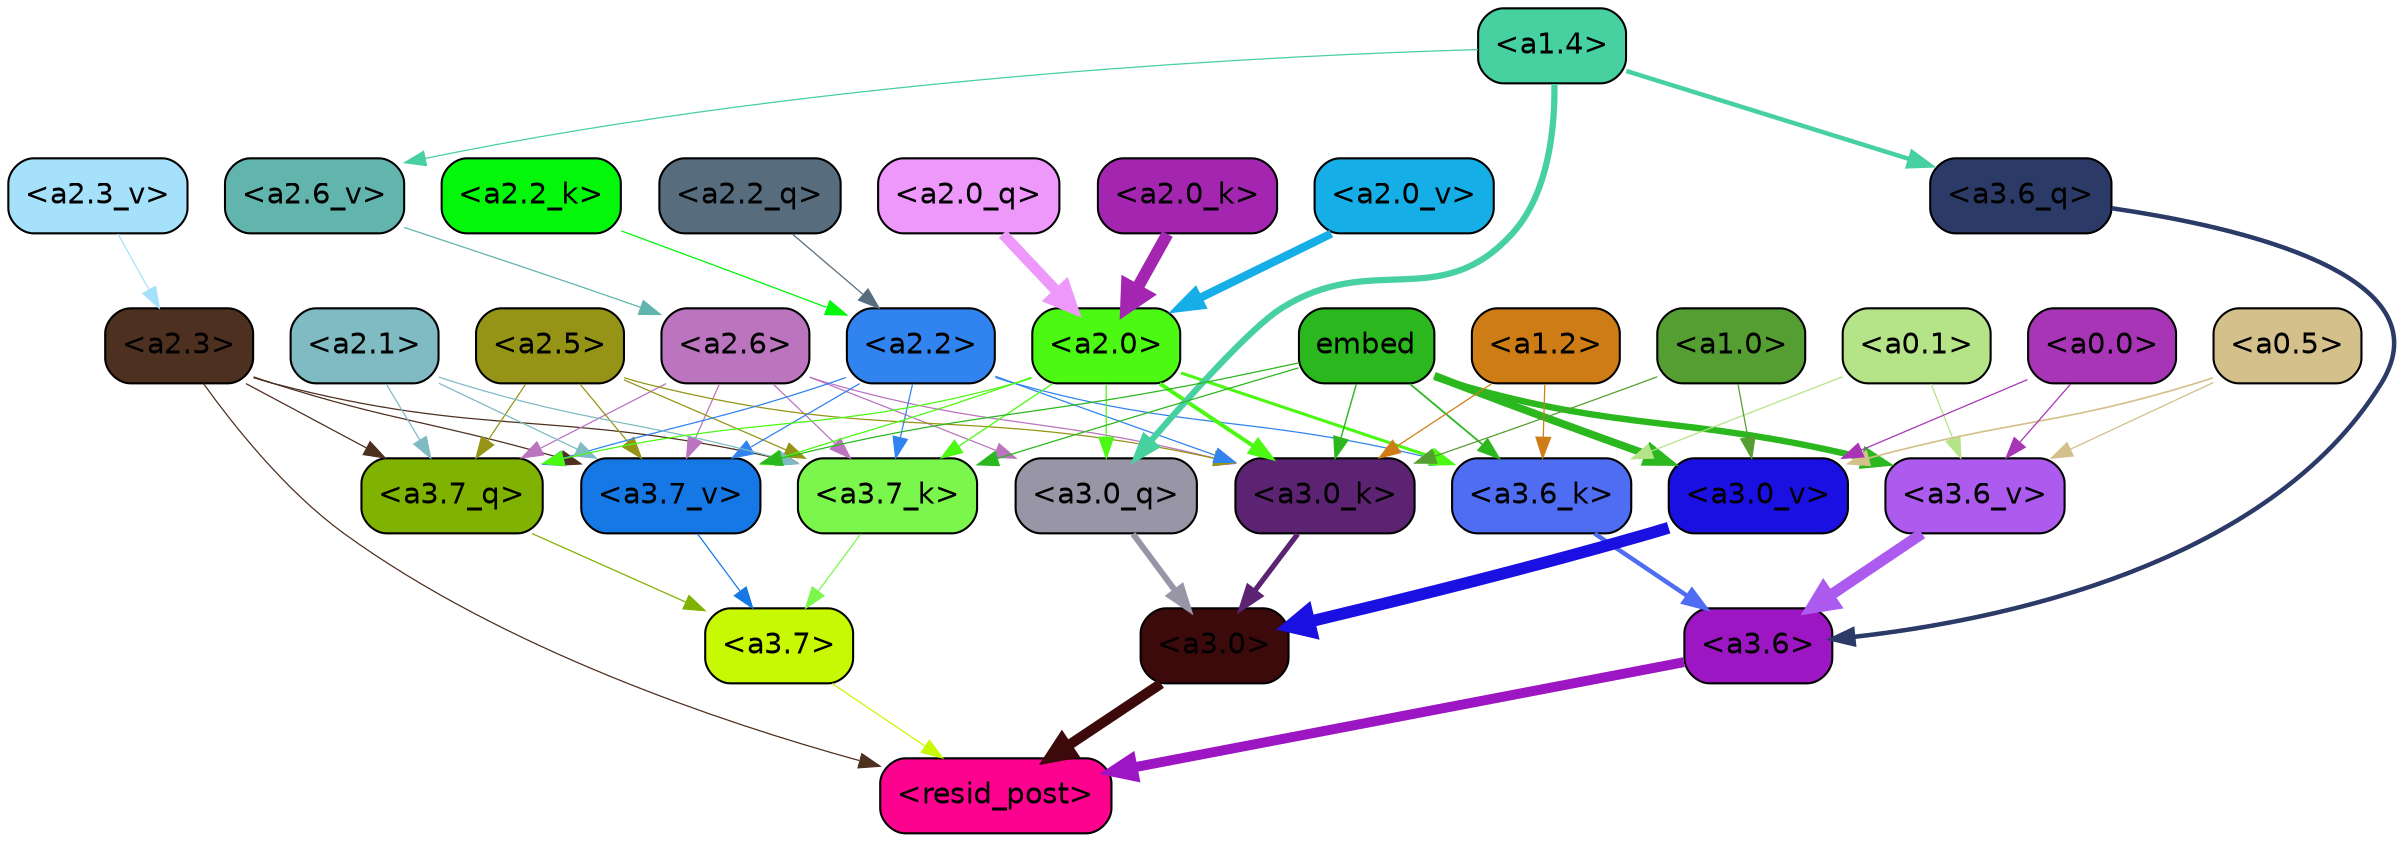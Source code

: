 strict digraph "" {
	graph [bgcolor=transparent,
		layout=dot,
		overlap=false,
		splines=true
	];
	"<a3.7>"	[color=black,
		fillcolor="#c7f904",
		fontname=Helvetica,
		shape=box,
		style="filled, rounded"];
	"<resid_post>"	[color=black,
		fillcolor="#fc028e",
		fontname=Helvetica,
		shape=box,
		style="filled, rounded"];
	"<a3.7>" -> "<resid_post>"	[color="#c7f904",
		penwidth=0.6];
	"<a3.6>"	[color=black,
		fillcolor="#9d16c4",
		fontname=Helvetica,
		shape=box,
		style="filled, rounded"];
	"<a3.6>" -> "<resid_post>"	[color="#9d16c4",
		penwidth=4.7534414529800415];
	"<a3.0>"	[color=black,
		fillcolor="#3d0a0c",
		fontname=Helvetica,
		shape=box,
		style="filled, rounded"];
	"<a3.0>" -> "<resid_post>"	[color="#3d0a0c",
		penwidth=4.898576855659485];
	"<a2.3>"	[color=black,
		fillcolor="#4d3020",
		fontname=Helvetica,
		shape=box,
		style="filled, rounded"];
	"<a2.3>" -> "<resid_post>"	[color="#4d3020",
		penwidth=0.6];
	"<a3.7_q>"	[color=black,
		fillcolor="#80b201",
		fontname=Helvetica,
		shape=box,
		style="filled, rounded"];
	"<a2.3>" -> "<a3.7_q>"	[color="#4d3020",
		penwidth=0.6];
	"<a3.7_k>"	[color=black,
		fillcolor="#7bf64c",
		fontname=Helvetica,
		shape=box,
		style="filled, rounded"];
	"<a2.3>" -> "<a3.7_k>"	[color="#4d3020",
		penwidth=0.6];
	"<a3.7_v>"	[color=black,
		fillcolor="#1578e5",
		fontname=Helvetica,
		shape=box,
		style="filled, rounded"];
	"<a2.3>" -> "<a3.7_v>"	[color="#4d3020",
		penwidth=0.6];
	"<a3.7_q>" -> "<a3.7>"	[color="#80b201",
		penwidth=0.6];
	"<a3.6_q>"	[color=black,
		fillcolor="#2c3a67",
		fontname=Helvetica,
		shape=box,
		style="filled, rounded"];
	"<a3.6_q>" -> "<a3.6>"	[color="#2c3a67",
		penwidth=2.160832464694977];
	"<a3.0_q>"	[color=black,
		fillcolor="#9895a6",
		fontname=Helvetica,
		shape=box,
		style="filled, rounded"];
	"<a3.0_q>" -> "<a3.0>"	[color="#9895a6",
		penwidth=2.870753765106201];
	"<a3.7_k>" -> "<a3.7>"	[color="#7bf64c",
		penwidth=0.6];
	"<a3.6_k>"	[color=black,
		fillcolor="#4e6df3",
		fontname=Helvetica,
		shape=box,
		style="filled, rounded"];
	"<a3.6_k>" -> "<a3.6>"	[color="#4e6df3",
		penwidth=2.13908451795578];
	"<a3.0_k>"	[color=black,
		fillcolor="#5c2372",
		fontname=Helvetica,
		shape=box,
		style="filled, rounded"];
	"<a3.0_k>" -> "<a3.0>"	[color="#5c2372",
		penwidth=2.520303964614868];
	"<a3.7_v>" -> "<a3.7>"	[color="#1578e5",
		penwidth=0.6];
	"<a3.6_v>"	[color=black,
		fillcolor="#ad5aef",
		fontname=Helvetica,
		shape=box,
		style="filled, rounded"];
	"<a3.6_v>" -> "<a3.6>"	[color="#ad5aef",
		penwidth=5.297133803367615];
	"<a3.0_v>"	[color=black,
		fillcolor="#1a10e2",
		fontname=Helvetica,
		shape=box,
		style="filled, rounded"];
	"<a3.0_v>" -> "<a3.0>"	[color="#1a10e2",
		penwidth=5.680712580680847];
	"<a2.6>"	[color=black,
		fillcolor="#bb74be",
		fontname=Helvetica,
		shape=box,
		style="filled, rounded"];
	"<a2.6>" -> "<a3.7_q>"	[color="#bb74be",
		penwidth=0.6];
	"<a2.6>" -> "<a3.0_q>"	[color="#bb74be",
		penwidth=0.6];
	"<a2.6>" -> "<a3.7_k>"	[color="#bb74be",
		penwidth=0.6];
	"<a2.6>" -> "<a3.0_k>"	[color="#bb74be",
		penwidth=0.6];
	"<a2.6>" -> "<a3.7_v>"	[color="#bb74be",
		penwidth=0.6];
	"<a2.5>"	[color=black,
		fillcolor="#959416",
		fontname=Helvetica,
		shape=box,
		style="filled, rounded"];
	"<a2.5>" -> "<a3.7_q>"	[color="#959416",
		penwidth=0.6];
	"<a2.5>" -> "<a3.7_k>"	[color="#959416",
		penwidth=0.6];
	"<a2.5>" -> "<a3.0_k>"	[color="#959416",
		penwidth=0.6];
	"<a2.5>" -> "<a3.7_v>"	[color="#959416",
		penwidth=0.6];
	"<a2.2>"	[color=black,
		fillcolor="#3183ef",
		fontname=Helvetica,
		shape=box,
		style="filled, rounded"];
	"<a2.2>" -> "<a3.7_q>"	[color="#3183ef",
		penwidth=0.6];
	"<a2.2>" -> "<a3.7_k>"	[color="#3183ef",
		penwidth=0.6];
	"<a2.2>" -> "<a3.6_k>"	[color="#3183ef",
		penwidth=0.6];
	"<a2.2>" -> "<a3.0_k>"	[color="#3183ef",
		penwidth=0.6];
	"<a2.2>" -> "<a3.7_v>"	[color="#3183ef",
		penwidth=0.6];
	"<a2.1>"	[color=black,
		fillcolor="#80bbc3",
		fontname=Helvetica,
		shape=box,
		style="filled, rounded"];
	"<a2.1>" -> "<a3.7_q>"	[color="#80bbc3",
		penwidth=0.6];
	"<a2.1>" -> "<a3.7_k>"	[color="#80bbc3",
		penwidth=0.6];
	"<a2.1>" -> "<a3.7_v>"	[color="#80bbc3",
		penwidth=0.6];
	"<a2.0>"	[color=black,
		fillcolor="#4bf912",
		fontname=Helvetica,
		shape=box,
		style="filled, rounded"];
	"<a2.0>" -> "<a3.7_q>"	[color="#4bf912",
		penwidth=0.6];
	"<a2.0>" -> "<a3.0_q>"	[color="#4bf912",
		penwidth=0.6];
	"<a2.0>" -> "<a3.7_k>"	[color="#4bf912",
		penwidth=0.6];
	"<a2.0>" -> "<a3.6_k>"	[color="#4bf912",
		penwidth=1.4784413101151586];
	"<a2.0>" -> "<a3.0_k>"	[color="#4bf912",
		penwidth=1.8858084231615067];
	"<a2.0>" -> "<a3.7_v>"	[color="#4bf912",
		penwidth=0.6];
	"<a1.4>"	[color=black,
		fillcolor="#47d0a0",
		fontname=Helvetica,
		shape=box,
		style="filled, rounded"];
	"<a1.4>" -> "<a3.6_q>"	[color="#47d0a0",
		penwidth=2.149975523352623];
	"<a1.4>" -> "<a3.0_q>"	[color="#47d0a0",
		penwidth=3.0018038749694824];
	"<a2.6_v>"	[color=black,
		fillcolor="#61b5ad",
		fontname=Helvetica,
		shape=box,
		style="filled, rounded"];
	"<a1.4>" -> "<a2.6_v>"	[color="#47d0a0",
		penwidth=0.6];
	embed	[color=black,
		fillcolor="#2ab81e",
		fontname=Helvetica,
		shape=box,
		style="filled, rounded"];
	embed -> "<a3.7_k>"	[color="#2ab81e",
		penwidth=0.6];
	embed -> "<a3.6_k>"	[color="#2ab81e",
		penwidth=0.8552796393632889];
	embed -> "<a3.0_k>"	[color="#2ab81e",
		penwidth=0.691851794719696];
	embed -> "<a3.7_v>"	[color="#2ab81e",
		penwidth=0.6];
	embed -> "<a3.6_v>"	[color="#2ab81e",
		penwidth=3.067279100418091];
	embed -> "<a3.0_v>"	[color="#2ab81e",
		penwidth=3.6927278637886047];
	"<a1.2>"	[color=black,
		fillcolor="#ce7d16",
		fontname=Helvetica,
		shape=box,
		style="filled, rounded"];
	"<a1.2>" -> "<a3.6_k>"	[color="#ce7d16",
		penwidth=0.6];
	"<a1.2>" -> "<a3.0_k>"	[color="#ce7d16",
		penwidth=0.6];
	"<a0.1>"	[color=black,
		fillcolor="#b5e387",
		fontname=Helvetica,
		shape=box,
		style="filled, rounded"];
	"<a0.1>" -> "<a3.6_k>"	[color="#b5e387",
		penwidth=0.6];
	"<a0.1>" -> "<a3.6_v>"	[color="#b5e387",
		penwidth=0.6];
	"<a1.0>"	[color=black,
		fillcolor="#559e32",
		fontname=Helvetica,
		shape=box,
		style="filled, rounded"];
	"<a1.0>" -> "<a3.0_k>"	[color="#559e32",
		penwidth=0.6];
	"<a1.0>" -> "<a3.0_v>"	[color="#559e32",
		penwidth=0.6];
	"<a0.5>"	[color=black,
		fillcolor="#d3c08b",
		fontname=Helvetica,
		shape=box,
		style="filled, rounded"];
	"<a0.5>" -> "<a3.6_v>"	[color="#d3c08b",
		penwidth=0.6];
	"<a0.5>" -> "<a3.0_v>"	[color="#d3c08b",
		penwidth=0.8028683364391327];
	"<a0.0>"	[color=black,
		fillcolor="#a735b6",
		fontname=Helvetica,
		shape=box,
		style="filled, rounded"];
	"<a0.0>" -> "<a3.6_v>"	[color="#a735b6",
		penwidth=0.6];
	"<a0.0>" -> "<a3.0_v>"	[color="#a735b6",
		penwidth=0.6];
	"<a2.2_q>"	[color=black,
		fillcolor="#576d7e",
		fontname=Helvetica,
		shape=box,
		style="filled, rounded"];
	"<a2.2_q>" -> "<a2.2>"	[color="#576d7e",
		penwidth=0.6];
	"<a2.0_q>"	[color=black,
		fillcolor="#ee98fc",
		fontname=Helvetica,
		shape=box,
		style="filled, rounded"];
	"<a2.0_q>" -> "<a2.0>"	[color="#ee98fc",
		penwidth=5.1847569942474365];
	"<a2.2_k>"	[color=black,
		fillcolor="#02f70a",
		fontname=Helvetica,
		shape=box,
		style="filled, rounded"];
	"<a2.2_k>" -> "<a2.2>"	[color="#02f70a",
		penwidth=0.6149471998214722];
	"<a2.0_k>"	[color=black,
		fillcolor="#a325b0",
		fontname=Helvetica,
		shape=box,
		style="filled, rounded"];
	"<a2.0_k>" -> "<a2.0>"	[color="#a325b0",
		penwidth=5.773491740226746];
	"<a2.6_v>" -> "<a2.6>"	[color="#61b5ad",
		penwidth=0.6];
	"<a2.3_v>"	[color=black,
		fillcolor="#a6e1fb",
		fontname=Helvetica,
		shape=box,
		style="filled, rounded"];
	"<a2.3_v>" -> "<a2.3>"	[color="#a6e1fb",
		penwidth=0.6];
	"<a2.0_v>"	[color=black,
		fillcolor="#16aee6",
		fontname=Helvetica,
		shape=box,
		style="filled, rounded"];
	"<a2.0_v>" -> "<a2.0>"	[color="#16aee6",
		penwidth=3.9731863737106323];
}
